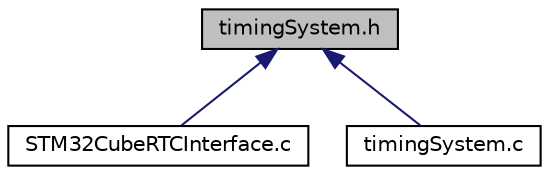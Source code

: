 digraph "timingSystem.h"
{
 // LATEX_PDF_SIZE
  edge [fontname="Helvetica",fontsize="10",labelfontname="Helvetica",labelfontsize="10"];
  node [fontname="Helvetica",fontsize="10",shape=record];
  Node1 [label="timingSystem.h",height=0.2,width=0.4,color="black", fillcolor="grey75", style="filled", fontcolor="black",tooltip="Header file for timingSystem.c."];
  Node1 -> Node2 [dir="back",color="midnightblue",fontsize="10",style="solid",fontname="Helvetica"];
  Node2 [label="STM32CubeRTCInterface.c",height=0.2,width=0.4,color="black", fillcolor="white", style="filled",URL="$_s_t_m32_cube_r_t_c_interface_8c.html",tooltip="Std. time port to the RTC."];
  Node1 -> Node3 [dir="back",color="midnightblue",fontsize="10",style="solid",fontname="Helvetica"];
  Node3 [label="timingSystem.c",height=0.2,width=0.4,color="black", fillcolor="white", style="filled",URL="$timing_system_8c.html",tooltip="Wrapper to STM32 timing."];
}
